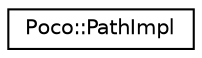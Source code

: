 digraph "Graphical Class Hierarchy"
{
 // LATEX_PDF_SIZE
  edge [fontname="Helvetica",fontsize="10",labelfontname="Helvetica",labelfontsize="10"];
  node [fontname="Helvetica",fontsize="10",shape=record];
  rankdir="LR";
  Node0 [label="Poco::PathImpl",height=0.2,width=0.4,color="black", fillcolor="white", style="filled",URL="$classPoco_1_1PathImpl.html",tooltip=" "];
}
